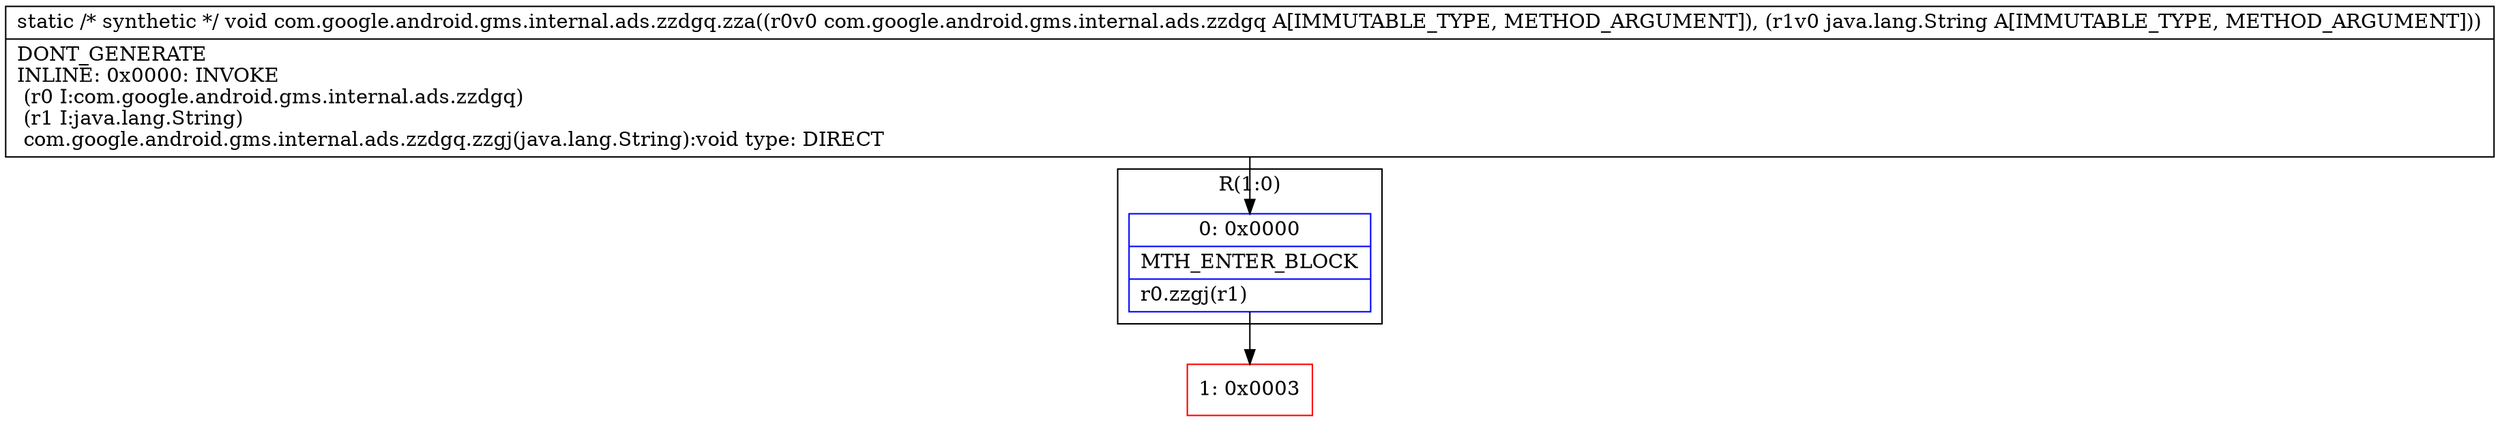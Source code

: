 digraph "CFG forcom.google.android.gms.internal.ads.zzdgq.zza(Lcom\/google\/android\/gms\/internal\/ads\/zzdgq;Ljava\/lang\/String;)V" {
subgraph cluster_Region_167682112 {
label = "R(1:0)";
node [shape=record,color=blue];
Node_0 [shape=record,label="{0\:\ 0x0000|MTH_ENTER_BLOCK\l|r0.zzgj(r1)\l}"];
}
Node_1 [shape=record,color=red,label="{1\:\ 0x0003}"];
MethodNode[shape=record,label="{static \/* synthetic *\/ void com.google.android.gms.internal.ads.zzdgq.zza((r0v0 com.google.android.gms.internal.ads.zzdgq A[IMMUTABLE_TYPE, METHOD_ARGUMENT]), (r1v0 java.lang.String A[IMMUTABLE_TYPE, METHOD_ARGUMENT]))  | DONT_GENERATE\lINLINE: 0x0000: INVOKE  \l  (r0 I:com.google.android.gms.internal.ads.zzdgq)\l  (r1 I:java.lang.String)\l com.google.android.gms.internal.ads.zzdgq.zzgj(java.lang.String):void type: DIRECT\l}"];
MethodNode -> Node_0;
Node_0 -> Node_1;
}

